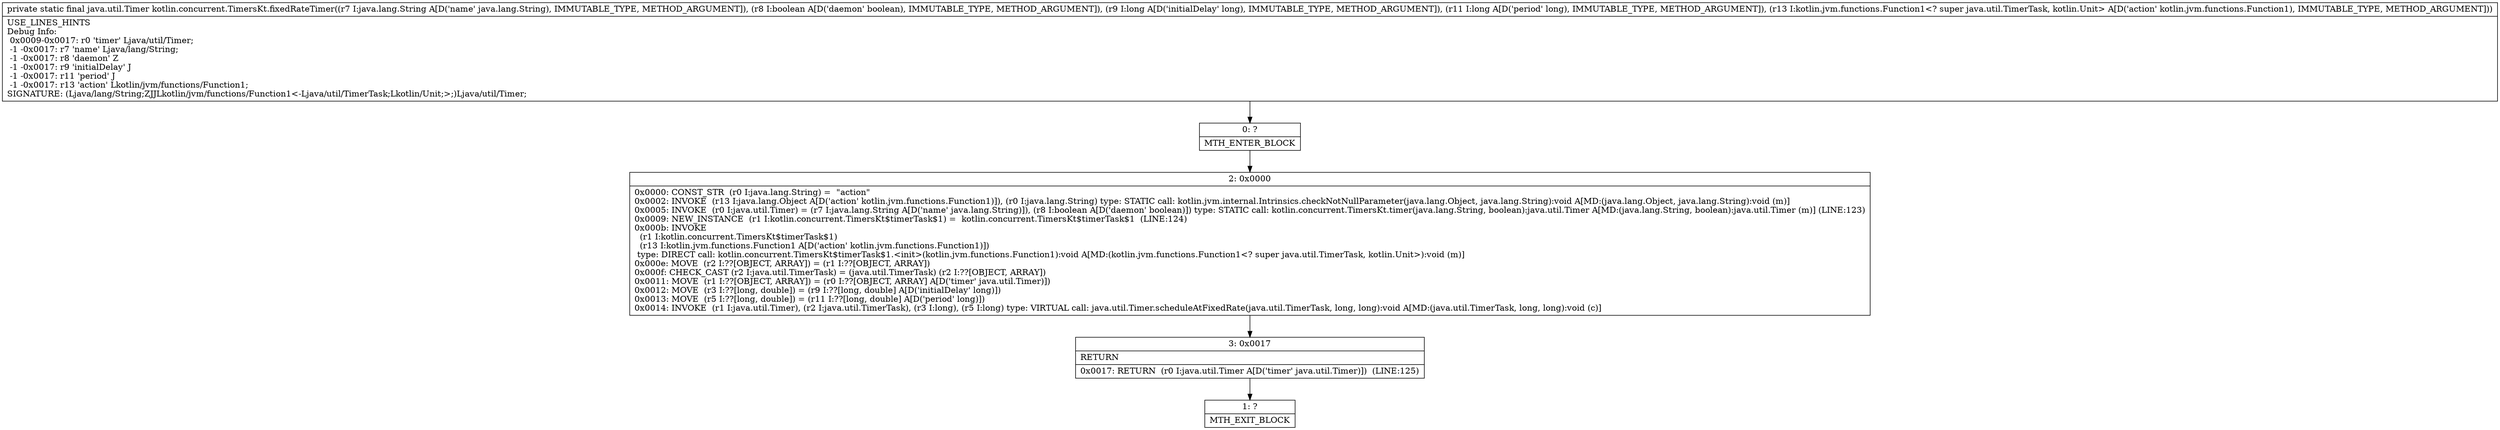 digraph "CFG forkotlin.concurrent.TimersKt.fixedRateTimer(Ljava\/lang\/String;ZJJLkotlin\/jvm\/functions\/Function1;)Ljava\/util\/Timer;" {
Node_0 [shape=record,label="{0\:\ ?|MTH_ENTER_BLOCK\l}"];
Node_2 [shape=record,label="{2\:\ 0x0000|0x0000: CONST_STR  (r0 I:java.lang.String) =  \"action\" \l0x0002: INVOKE  (r13 I:java.lang.Object A[D('action' kotlin.jvm.functions.Function1)]), (r0 I:java.lang.String) type: STATIC call: kotlin.jvm.internal.Intrinsics.checkNotNullParameter(java.lang.Object, java.lang.String):void A[MD:(java.lang.Object, java.lang.String):void (m)]\l0x0005: INVOKE  (r0 I:java.util.Timer) = (r7 I:java.lang.String A[D('name' java.lang.String)]), (r8 I:boolean A[D('daemon' boolean)]) type: STATIC call: kotlin.concurrent.TimersKt.timer(java.lang.String, boolean):java.util.Timer A[MD:(java.lang.String, boolean):java.util.Timer (m)] (LINE:123)\l0x0009: NEW_INSTANCE  (r1 I:kotlin.concurrent.TimersKt$timerTask$1) =  kotlin.concurrent.TimersKt$timerTask$1  (LINE:124)\l0x000b: INVOKE  \l  (r1 I:kotlin.concurrent.TimersKt$timerTask$1)\l  (r13 I:kotlin.jvm.functions.Function1 A[D('action' kotlin.jvm.functions.Function1)])\l type: DIRECT call: kotlin.concurrent.TimersKt$timerTask$1.\<init\>(kotlin.jvm.functions.Function1):void A[MD:(kotlin.jvm.functions.Function1\<? super java.util.TimerTask, kotlin.Unit\>):void (m)]\l0x000e: MOVE  (r2 I:??[OBJECT, ARRAY]) = (r1 I:??[OBJECT, ARRAY]) \l0x000f: CHECK_CAST (r2 I:java.util.TimerTask) = (java.util.TimerTask) (r2 I:??[OBJECT, ARRAY]) \l0x0011: MOVE  (r1 I:??[OBJECT, ARRAY]) = (r0 I:??[OBJECT, ARRAY] A[D('timer' java.util.Timer)]) \l0x0012: MOVE  (r3 I:??[long, double]) = (r9 I:??[long, double] A[D('initialDelay' long)]) \l0x0013: MOVE  (r5 I:??[long, double]) = (r11 I:??[long, double] A[D('period' long)]) \l0x0014: INVOKE  (r1 I:java.util.Timer), (r2 I:java.util.TimerTask), (r3 I:long), (r5 I:long) type: VIRTUAL call: java.util.Timer.scheduleAtFixedRate(java.util.TimerTask, long, long):void A[MD:(java.util.TimerTask, long, long):void (c)]\l}"];
Node_3 [shape=record,label="{3\:\ 0x0017|RETURN\l|0x0017: RETURN  (r0 I:java.util.Timer A[D('timer' java.util.Timer)])  (LINE:125)\l}"];
Node_1 [shape=record,label="{1\:\ ?|MTH_EXIT_BLOCK\l}"];
MethodNode[shape=record,label="{private static final java.util.Timer kotlin.concurrent.TimersKt.fixedRateTimer((r7 I:java.lang.String A[D('name' java.lang.String), IMMUTABLE_TYPE, METHOD_ARGUMENT]), (r8 I:boolean A[D('daemon' boolean), IMMUTABLE_TYPE, METHOD_ARGUMENT]), (r9 I:long A[D('initialDelay' long), IMMUTABLE_TYPE, METHOD_ARGUMENT]), (r11 I:long A[D('period' long), IMMUTABLE_TYPE, METHOD_ARGUMENT]), (r13 I:kotlin.jvm.functions.Function1\<? super java.util.TimerTask, kotlin.Unit\> A[D('action' kotlin.jvm.functions.Function1), IMMUTABLE_TYPE, METHOD_ARGUMENT]))  | USE_LINES_HINTS\lDebug Info:\l  0x0009\-0x0017: r0 'timer' Ljava\/util\/Timer;\l  \-1 \-0x0017: r7 'name' Ljava\/lang\/String;\l  \-1 \-0x0017: r8 'daemon' Z\l  \-1 \-0x0017: r9 'initialDelay' J\l  \-1 \-0x0017: r11 'period' J\l  \-1 \-0x0017: r13 'action' Lkotlin\/jvm\/functions\/Function1;\lSIGNATURE: (Ljava\/lang\/String;ZJJLkotlin\/jvm\/functions\/Function1\<\-Ljava\/util\/TimerTask;Lkotlin\/Unit;\>;)Ljava\/util\/Timer;\l}"];
MethodNode -> Node_0;Node_0 -> Node_2;
Node_2 -> Node_3;
Node_3 -> Node_1;
}

